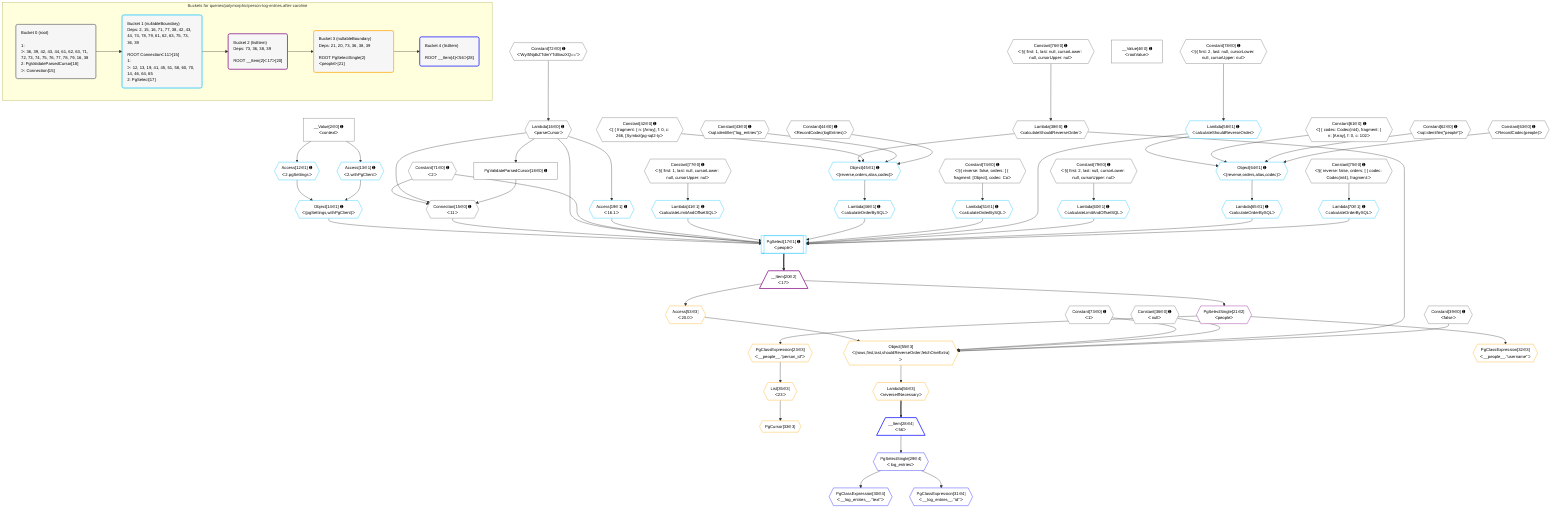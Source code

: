 %%{init: {'themeVariables': { 'fontSize': '12px'}}}%%
graph TD
    classDef path fill:#eee,stroke:#000,color:#000
    classDef plan fill:#fff,stroke-width:1px,color:#000
    classDef itemplan fill:#fff,stroke-width:2px,color:#000
    classDef unbatchedplan fill:#dff,stroke-width:1px,color:#000
    classDef sideeffectplan fill:#fcc,stroke-width:2px,color:#000
    classDef bucket fill:#f6f6f6,color:#000,stroke-width:2px,text-align:left


    %% plan dependencies
    Connection15{{"Connection[15∈0] ➊<br />ᐸ11ᐳ"}}:::plan
    Constant71{{"Constant[71∈0] ➊<br />ᐸ2ᐳ"}}:::plan
    Lambda16{{"Lambda[16∈0] ➊<br />ᐸparseCursorᐳ"}}:::plan
    PgValidateParsedCursor18["PgValidateParsedCursor[18∈0] ➊"]:::plan
    Constant71 & Lambda16 & PgValidateParsedCursor18 --> Connection15
    Constant72{{"Constant[72∈0] ➊<br />ᐸ'WyI5NjdkZTdmYTdlIiwzXQ=='ᐳ"}}:::plan
    Constant72 --> Lambda16
    Lambda16 --> PgValidateParsedCursor18
    Lambda38{{"Lambda[38∈0] ➊<br />ᐸcalculateShouldReverseOrderᐳ"}}:::plan
    Constant76{{"Constant[76∈0] ➊<br />ᐸ§{ first: 1, last: null, cursorLower: null, cursorUpper: nulᐳ"}}:::plan
    Constant76 --> Lambda38
    __Value2["__Value[2∈0] ➊<br />ᐸcontextᐳ"]:::plan
    __Value4["__Value[4∈0] ➊<br />ᐸrootValueᐳ"]:::plan
    Constant36{{"Constant[36∈0] ➊<br />ᐸnullᐳ"}}:::plan
    Constant39{{"Constant[39∈0] ➊<br />ᐸfalseᐳ"}}:::plan
    Constant42{{"Constant[42∈0] ➊<br />ᐸ[ { fragment: { n: [Array], f: 0, c: 266, [Symbol(pg-sql2-tyᐳ"}}:::plan
    Constant43{{"Constant[43∈0] ➊<br />ᐸsql.identifier(”log_entries”)ᐳ"}}:::plan
    Constant44{{"Constant[44∈0] ➊<br />ᐸRecordCodec(logEntries)ᐳ"}}:::plan
    Constant61{{"Constant[61∈0] ➊<br />ᐸ[ { codec: Codec(int4), fragment: { n: [Array], f: 0, c: 102ᐳ"}}:::plan
    Constant62{{"Constant[62∈0] ➊<br />ᐸsql.identifier(”people”)ᐳ"}}:::plan
    Constant63{{"Constant[63∈0] ➊<br />ᐸRecordCodec(people)ᐳ"}}:::plan
    Constant73{{"Constant[73∈0] ➊<br />ᐸ1ᐳ"}}:::plan
    Constant74{{"Constant[74∈0] ➊<br />ᐸ§{ reverse: false, orders: [ { fragment: [Object], codec: Coᐳ"}}:::plan
    Constant75{{"Constant[75∈0] ➊<br />ᐸ§{ reverse: false, orders: [ { codec: Codec(int4), fragment:ᐳ"}}:::plan
    Constant77{{"Constant[77∈0] ➊<br />ᐸ§{ first: 1, last: null, cursorLower: null, cursorUpper: nulᐳ"}}:::plan
    Constant78{{"Constant[78∈0] ➊<br />ᐸ§{ first: 2, last: null, cursorLower: null, cursorUpper: nulᐳ"}}:::plan
    Constant79{{"Constant[79∈0] ➊<br />ᐸ§{ first: 2, last: null, cursorLower: null, cursorUpper: nulᐳ"}}:::plan
    PgSelect17[["PgSelect[17∈1] ➊<br />ᐸpeopleᐳ"]]:::plan
    Object14{{"Object[14∈1] ➊<br />ᐸ{pgSettings,withPgClient}ᐳ"}}:::plan
    Access19{{"Access[19∈1] ➊<br />ᐸ16.1ᐳ"}}:::plan
    Lambda41{{"Lambda[41∈1] ➊<br />ᐸcalculateLimitAndOffsetSQLᐳ"}}:::plan
    Lambda46{{"Lambda[46∈1] ➊<br />ᐸcalculateOrderBySQLᐳ"}}:::plan
    Lambda51{{"Lambda[51∈1] ➊<br />ᐸcalculateOrderBySQLᐳ"}}:::plan
    Lambda58{{"Lambda[58∈1] ➊<br />ᐸcalculateShouldReverseOrderᐳ"}}:::plan
    Lambda60{{"Lambda[60∈1] ➊<br />ᐸcalculateLimitAndOffsetSQLᐳ"}}:::plan
    Lambda65{{"Lambda[65∈1] ➊<br />ᐸcalculateOrderBySQLᐳ"}}:::plan
    Lambda70{{"Lambda[70∈1] ➊<br />ᐸcalculateOrderBySQLᐳ"}}:::plan
    Object14 & Connection15 & Lambda16 & Constant71 & Access19 & Lambda41 & Lambda46 & Lambda51 & Lambda58 & Lambda60 & Lambda65 & Lambda70 --> PgSelect17
    Object45{{"Object[45∈1] ➊<br />ᐸ{reverse,orders,alias,codec}ᐳ"}}:::plan
    Lambda38 & Constant42 & Constant43 & Constant44 --> Object45
    Object64{{"Object[64∈1] ➊<br />ᐸ{reverse,orders,alias,codec}ᐳ"}}:::plan
    Lambda58 & Constant61 & Constant62 & Constant63 --> Object64
    Access12{{"Access[12∈1] ➊<br />ᐸ2.pgSettingsᐳ"}}:::plan
    Access13{{"Access[13∈1] ➊<br />ᐸ2.withPgClientᐳ"}}:::plan
    Access12 & Access13 --> Object14
    __Value2 --> Access12
    __Value2 --> Access13
    Lambda16 --> Access19
    Constant77 --> Lambda41
    Object45 --> Lambda46
    Constant74 --> Lambda51
    Constant78 --> Lambda58
    Constant79 --> Lambda60
    Object64 --> Lambda65
    Constant75 --> Lambda70
    __Item20[/"__Item[20∈2]<br />ᐸ17ᐳ"\]:::itemplan
    PgSelect17 ==> __Item20
    PgSelectSingle21{{"PgSelectSingle[21∈2]<br />ᐸpeopleᐳ"}}:::plan
    __Item20 --> PgSelectSingle21
    Object55{{"Object[55∈3]<br />ᐸ{rows,first,last,shouldReverseOrder,fetchOneExtra}ᐳ"}}:::plan
    Access53{{"Access[53∈3]<br />ᐸ20.0ᐳ"}}:::plan
    Access53 & Constant73 & Constant36 & Lambda38 & Constant39 --> Object55
    PgClassExpression23{{"PgClassExpression[23∈3]<br />ᐸ__people__.”person_id”ᐳ"}}:::plan
    PgSelectSingle21 --> PgClassExpression23
    PgClassExpression32{{"PgClassExpression[32∈3]<br />ᐸ__people__.”username”ᐳ"}}:::plan
    PgSelectSingle21 --> PgClassExpression32
    PgCursor33{{"PgCursor[33∈3]"}}:::plan
    List35{{"List[35∈3]<br />ᐸ23ᐳ"}}:::plan
    List35 --> PgCursor33
    PgClassExpression23 --> List35
    __Item20 --> Access53
    Lambda56{{"Lambda[56∈3]<br />ᐸreverseIfNecessaryᐳ"}}:::plan
    Object55 --> Lambda56
    __Item28[/"__Item[28∈4]<br />ᐸ56ᐳ"\]:::itemplan
    Lambda56 ==> __Item28
    PgSelectSingle29{{"PgSelectSingle[29∈4]<br />ᐸlog_entriesᐳ"}}:::plan
    __Item28 --> PgSelectSingle29
    PgClassExpression30{{"PgClassExpression[30∈4]<br />ᐸ__log_entries__.”text”ᐳ"}}:::plan
    PgSelectSingle29 --> PgClassExpression30
    PgClassExpression31{{"PgClassExpression[31∈4]<br />ᐸ__log_entries__.”id”ᐳ"}}:::plan
    PgSelectSingle29 --> PgClassExpression31

    %% define steps

    subgraph "Buckets for queries/polymorphic/person-log-entries.after-caroline"
    Bucket0("Bucket 0 (root)<br /><br />1: <br />ᐳ: 36, 39, 42, 43, 44, 61, 62, 63, 71, 72, 73, 74, 75, 76, 77, 78, 79, 16, 38<br />2: PgValidateParsedCursor[18]<br />ᐳ: Connection[15]"):::bucket
    classDef bucket0 stroke:#696969
    class Bucket0,__Value2,__Value4,Connection15,Lambda16,PgValidateParsedCursor18,Constant36,Lambda38,Constant39,Constant42,Constant43,Constant44,Constant61,Constant62,Constant63,Constant71,Constant72,Constant73,Constant74,Constant75,Constant76,Constant77,Constant78,Constant79 bucket0
    Bucket1("Bucket 1 (nullableBoundary)<br />Deps: 2, 15, 16, 71, 77, 38, 42, 43, 44, 74, 78, 79, 61, 62, 63, 75, 73, 36, 39<br /><br />ROOT Connectionᐸ11ᐳ[15]<br />1: <br />ᐳ: 12, 13, 19, 41, 45, 51, 58, 60, 70, 14, 46, 64, 65<br />2: PgSelect[17]"):::bucket
    classDef bucket1 stroke:#00bfff
    class Bucket1,Access12,Access13,Object14,PgSelect17,Access19,Lambda41,Object45,Lambda46,Lambda51,Lambda58,Lambda60,Object64,Lambda65,Lambda70 bucket1
    Bucket2("Bucket 2 (listItem)<br />Deps: 73, 36, 38, 39<br /><br />ROOT __Item{2}ᐸ17ᐳ[20]"):::bucket
    classDef bucket2 stroke:#7f007f
    class Bucket2,__Item20,PgSelectSingle21 bucket2
    Bucket3("Bucket 3 (nullableBoundary)<br />Deps: 21, 20, 73, 36, 38, 39<br /><br />ROOT PgSelectSingle{2}ᐸpeopleᐳ[21]"):::bucket
    classDef bucket3 stroke:#ffa500
    class Bucket3,PgClassExpression23,PgClassExpression32,PgCursor33,List35,Access53,Object55,Lambda56 bucket3
    Bucket4("Bucket 4 (listItem)<br /><br />ROOT __Item{4}ᐸ56ᐳ[28]"):::bucket
    classDef bucket4 stroke:#0000ff
    class Bucket4,__Item28,PgSelectSingle29,PgClassExpression30,PgClassExpression31 bucket4
    Bucket0 --> Bucket1
    Bucket1 --> Bucket2
    Bucket2 --> Bucket3
    Bucket3 --> Bucket4
    end